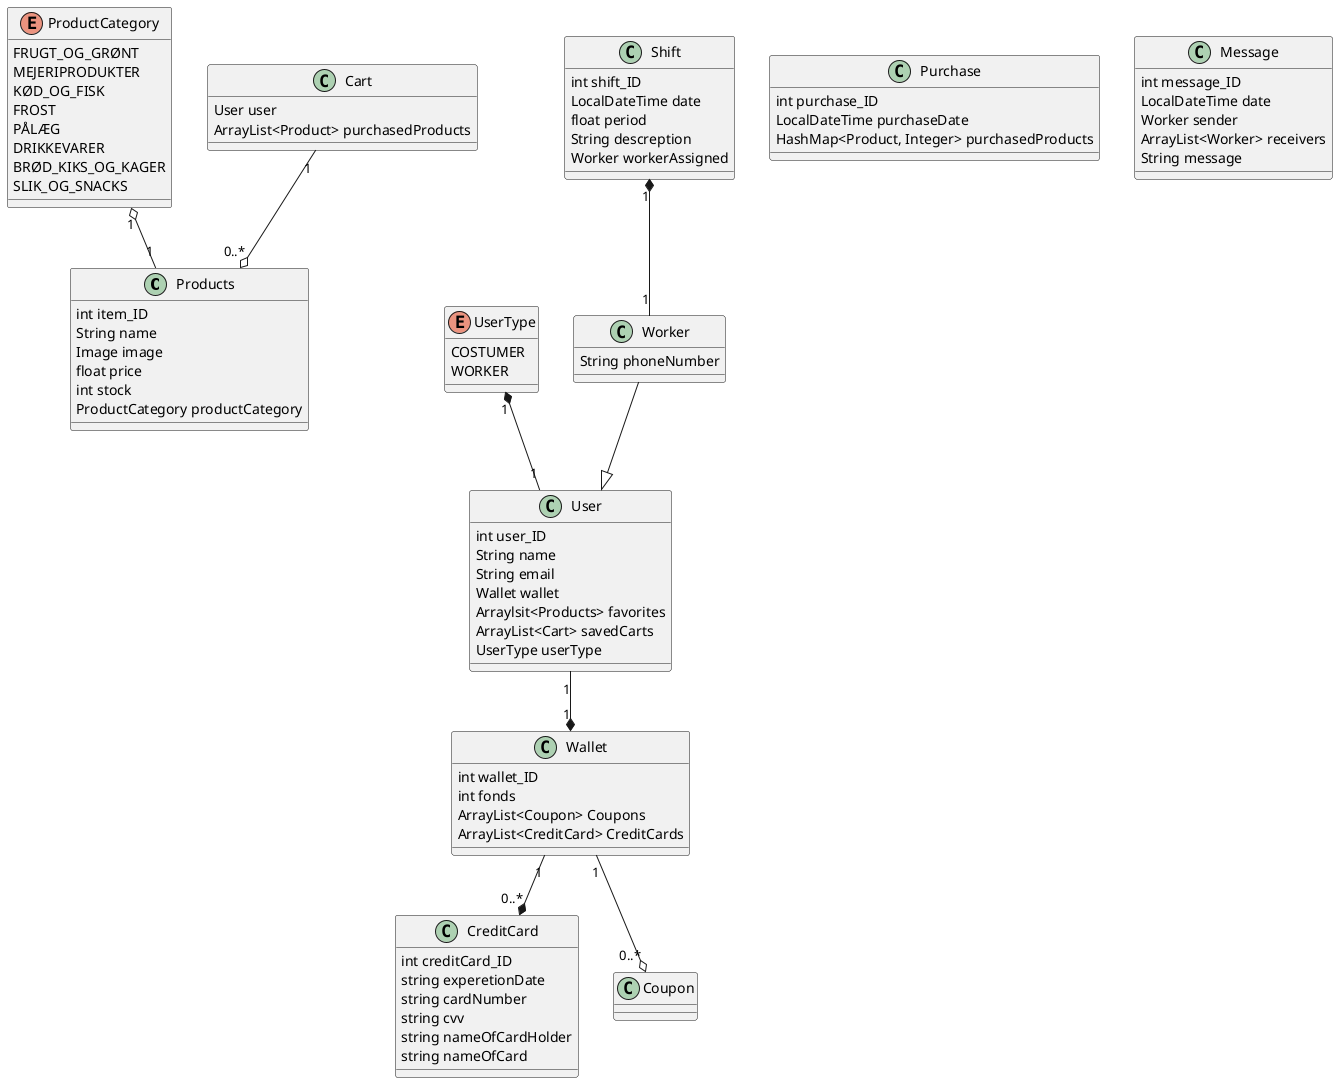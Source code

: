 @startuml
class Products {
    int item_ID
    String name
    Image image
    float price
    int stock
    ProductCategory productCategory
}

class User {
    int user_ID
    String name
    String email
    Wallet wallet
    Arraylsit<Products> favorites
    ArrayList<Cart> savedCarts
    UserType userType
}


Class Wallet {
    int wallet_ID
    int fonds
    ArrayList<Coupon> Coupons
    ArrayList<CreditCard> CreditCards
}

class CreditCard {
    int creditCard_ID
    string experetionDate
    string cardNumber
    string cvv
    string nameOfCardHolder
    string nameOfCard
}

class Coupon {

}

class Purchase {
    int purchase_ID
    LocalDateTime purchaseDate
    HashMap<Product, Integer> purchasedProducts
}

enum ProductCategory {
    FRUGT_OG_GRØNT
    MEJERIPRODUKTER
    KØD_OG_FISK
    FROST
    PÅLÆG
    DRIKKEVARER
    BRØD_KIKS_OG_KAGER
    SLIK_OG_SNACKS
}

enum UserType {
    COSTUMER
    WORKER
}

class Cart {
    User user
    ArrayList<Product> purchasedProducts
}

'medarbejder del
class Worker {
    String phoneNumber
}

class Shift {
    int shift_ID
    LocalDateTime date
    float period
    String descreption
    Worker workerAssigned
}

class Message {
    int message_ID
    LocalDateTime date
    Worker sender
    ArrayList<Worker> receivers
    String message
}

Wallet "1" --o "0..*" Coupon
Wallet "1" --* "0..*" CreditCard
User "1" --* "1" Wallet
Cart "1" --o "0..*" Products

Worker --|> User
Shift "1" *-- "1" Worker

ProductCategory "1" o-- "1" Products
UserType "1" *-- "1" User

@enduml
